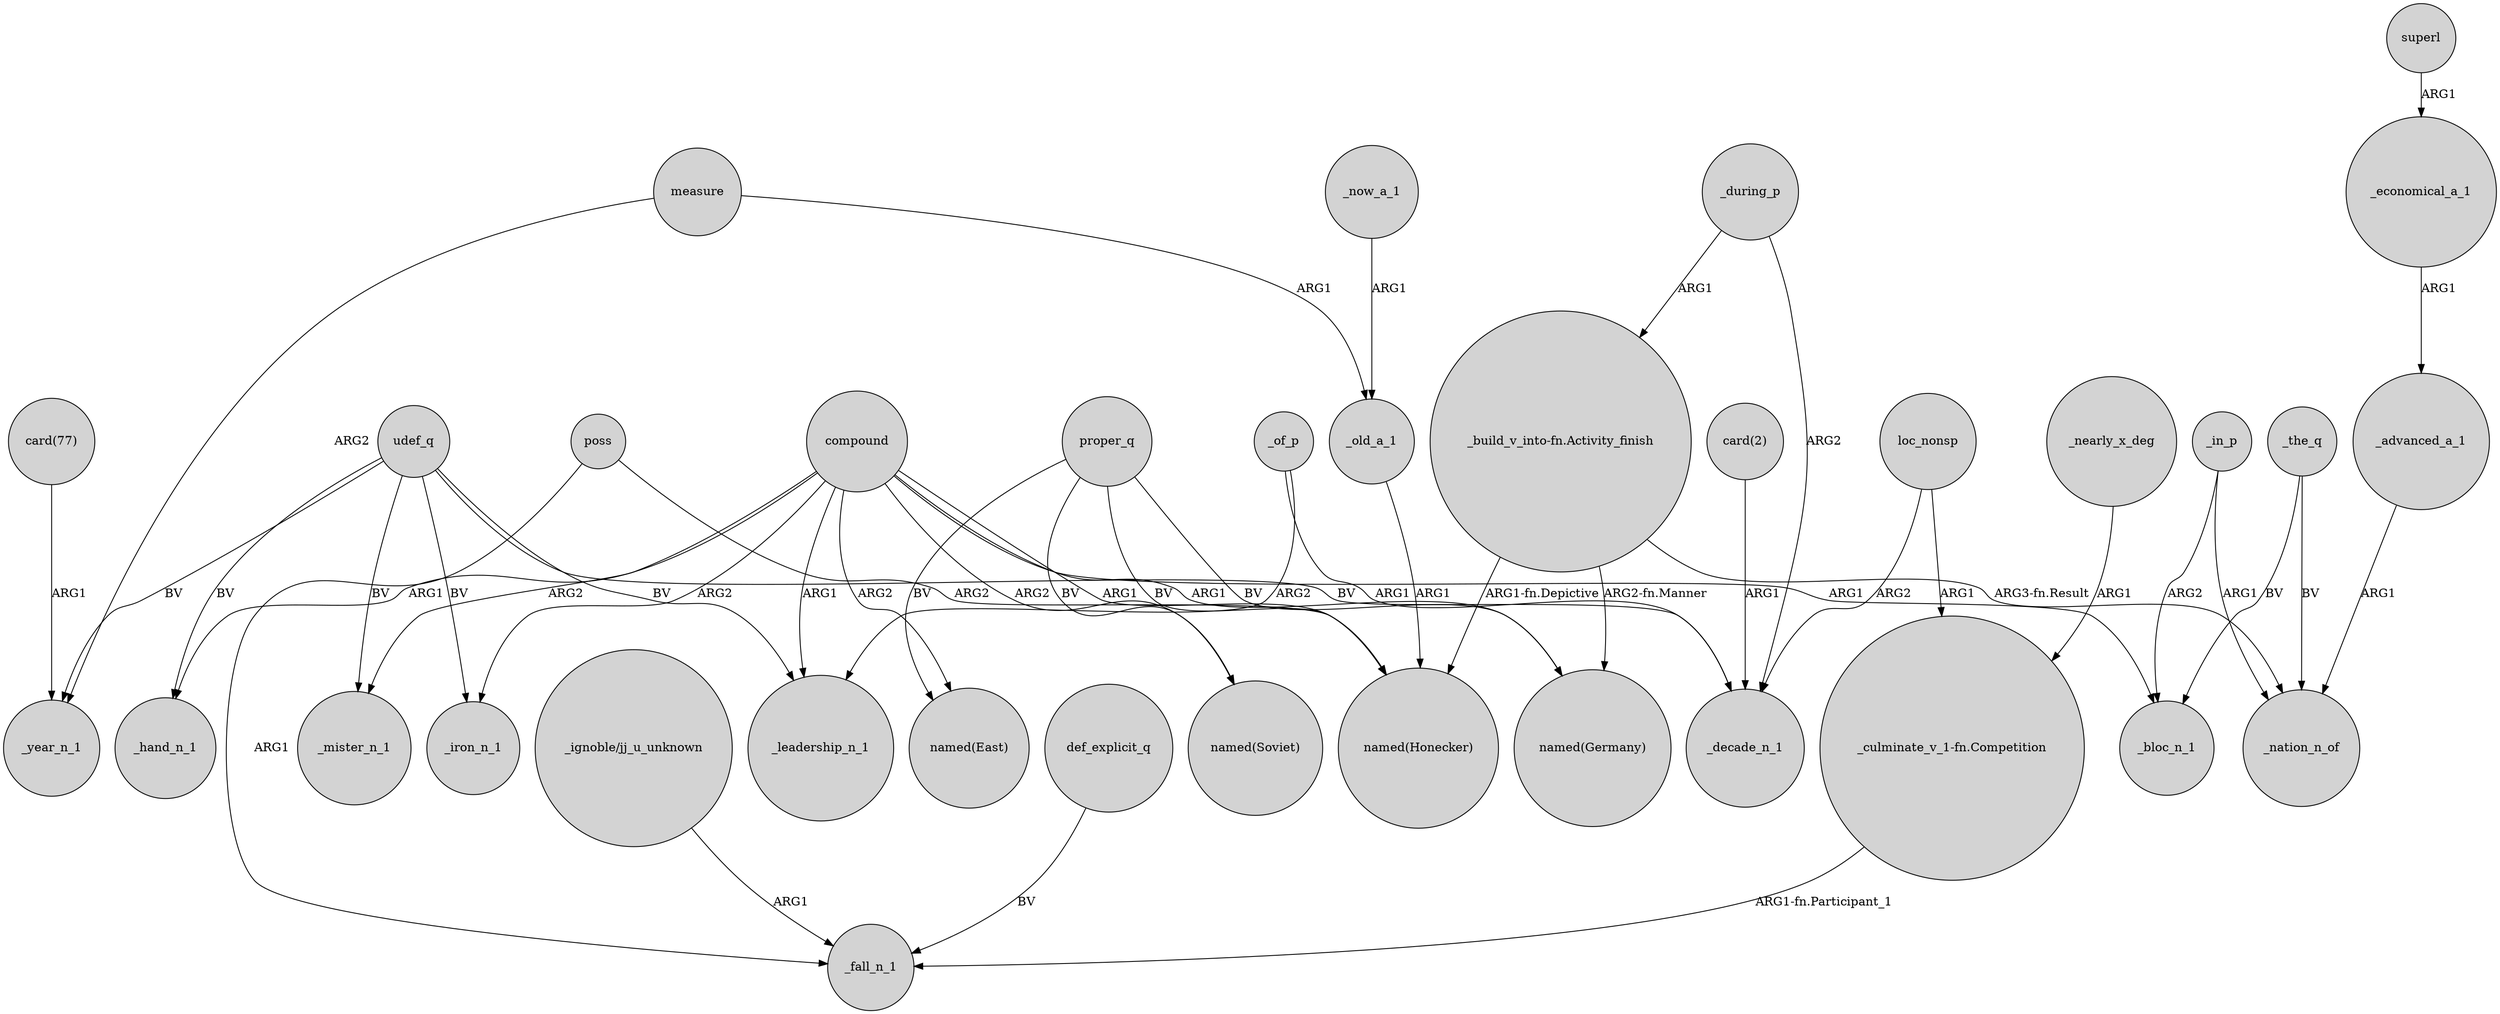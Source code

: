 digraph {
	node [shape=circle style=filled]
	udef_q -> _hand_n_1 [label=BV]
	compound -> _mister_n_1 [label=ARG2]
	"card(2)" -> _decade_n_1 [label=ARG1]
	"_ignoble/jj_u_unknown" -> _fall_n_1 [label=ARG1]
	compound -> "named(East)" [label=ARG2]
	_old_a_1 -> "named(Honecker)" [label=ARG1]
	_the_q -> _nation_n_of [label=BV]
	_nearly_x_deg -> "_culminate_v_1-fn.Competition" [label=ARG1]
	compound -> "named(Honecker)" [label=ARG1]
	"card(77)" -> _year_n_1 [label=ARG1]
	compound -> _bloc_n_1 [label=ARG1]
	udef_q -> _decade_n_1 [label=BV]
	measure -> _old_a_1 [label=ARG1]
	udef_q -> _mister_n_1 [label=BV]
	poss -> _fall_n_1 [label=ARG1]
	proper_q -> "named(East)" [label=BV]
	loc_nonsp -> "_culminate_v_1-fn.Competition" [label=ARG1]
	compound -> "named(Soviet)" [label=ARG2]
	"_build_v_into-fn.Activity_finish" -> "named(Germany)" [label="ARG2-fn.Manner"]
	compound -> _hand_n_1 [label=ARG1]
	measure -> _year_n_1 [label=ARG2]
	"_culminate_v_1-fn.Competition" -> _fall_n_1 [label="ARG1-fn.Participant_1"]
	"_build_v_into-fn.Activity_finish" -> "named(Honecker)" [label="ARG1-fn.Depictive"]
	_of_p -> _leadership_n_1 [label=ARG2]
	compound -> "named(Germany)" [label=ARG1]
	_economical_a_1 -> _advanced_a_1 [label=ARG1]
	udef_q -> _leadership_n_1 [label=BV]
	_now_a_1 -> _old_a_1 [label=ARG1]
	_in_p -> _nation_n_of [label=ARG1]
	loc_nonsp -> _decade_n_1 [label=ARG2]
	_advanced_a_1 -> _nation_n_of [label=ARG1]
	_of_p -> _decade_n_1 [label=ARG1]
	_during_p -> _decade_n_1 [label=ARG2]
	_during_p -> "_build_v_into-fn.Activity_finish" [label=ARG1]
	compound -> _leadership_n_1 [label=ARG1]
	"_build_v_into-fn.Activity_finish" -> _nation_n_of [label="ARG3-fn.Result"]
	udef_q -> _year_n_1 [label=BV]
	poss -> "named(Honecker)" [label=ARG2]
	_in_p -> _bloc_n_1 [label=ARG2]
	superl -> _economical_a_1 [label=ARG1]
	def_explicit_q -> _fall_n_1 [label=BV]
	proper_q -> "named(Soviet)" [label=BV]
	udef_q -> _iron_n_1 [label=BV]
	compound -> _iron_n_1 [label=ARG2]
	_the_q -> _bloc_n_1 [label=BV]
	proper_q -> "named(Germany)" [label=BV]
	proper_q -> "named(Honecker)" [label=BV]
}
